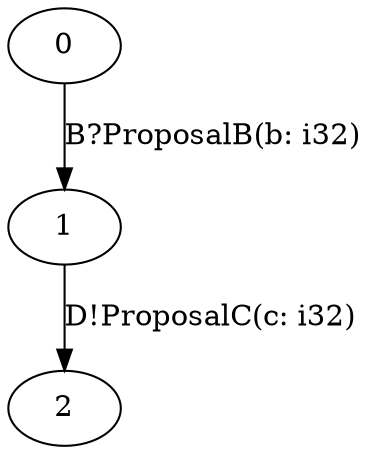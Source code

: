 digraph C {
  0;
  1;
  2;
  
  
  0 -> 1 [label="B?ProposalB(b: i32)", ];
  1 -> 2 [label="D!ProposalC(c: i32)", ];
  
  }
